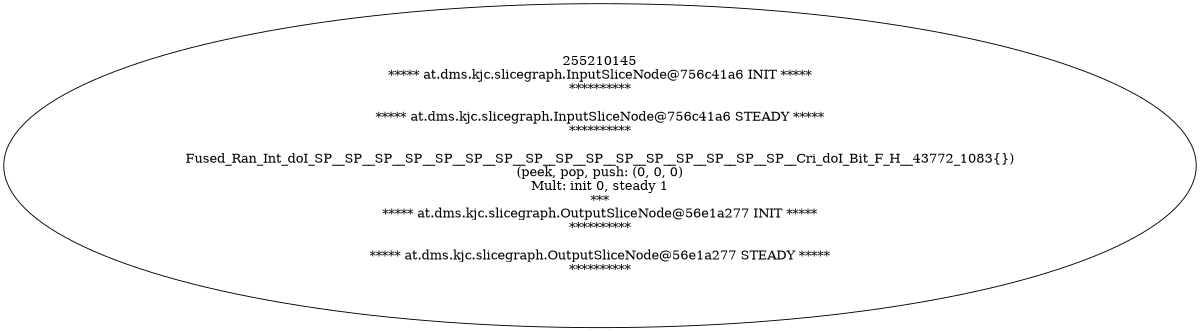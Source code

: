 digraph Flattend {
size = "8, 10.5";
255210145 [ label="255210145\n***** at.dms.kjc.slicegraph.InputSliceNode@756c41a6 INIT *****\n**********\n\n***** at.dms.kjc.slicegraph.InputSliceNode@756c41a6 STEADY *****\n**********\n\nFused_Ran_Int_doI_SP__SP__SP__SP__SP__SP__SP__SP__SP__SP__SP__SP__SP__SP__SP__SP__Cri_doI_Bit_F_H__43772_1083{})\n(peek, pop, push: (0, 0, 0)\nMult: init 0, steady 1\n *** \n***** at.dms.kjc.slicegraph.OutputSliceNode@56e1a277 INIT *****\n**********\n\n***** at.dms.kjc.slicegraph.OutputSliceNode@56e1a277 STEADY *****\n**********\n" ];
}
